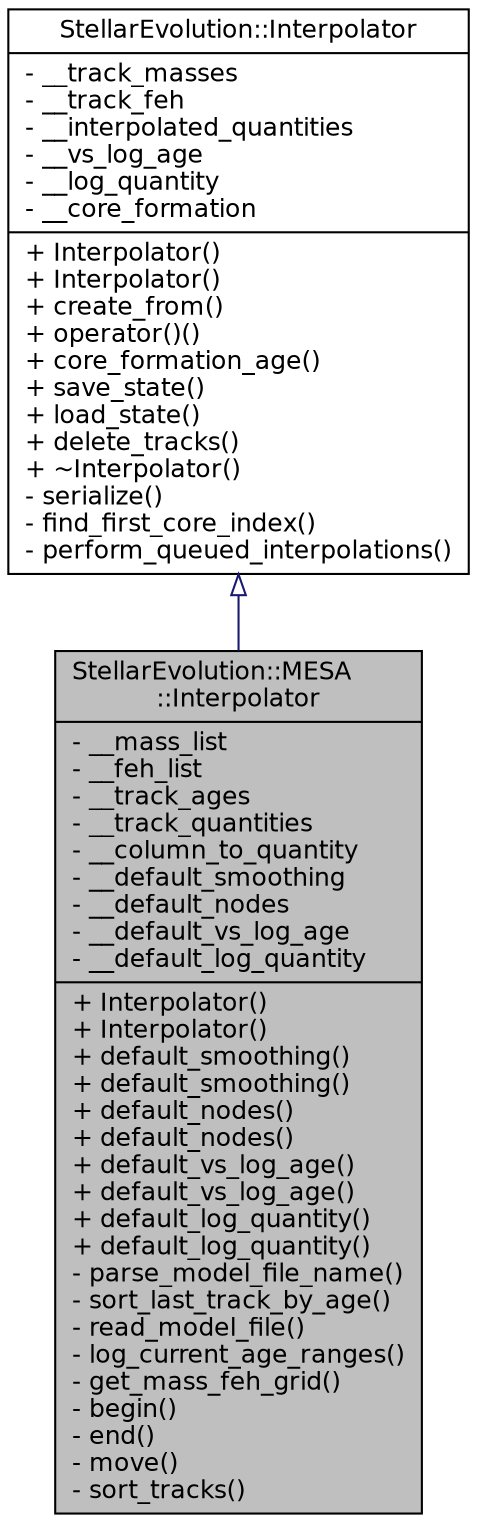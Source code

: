digraph "StellarEvolution::MESA::Interpolator"
{
 // INTERACTIVE_SVG=YES
  edge [fontname="Helvetica",fontsize="12",labelfontname="Helvetica",labelfontsize="12"];
  node [fontname="Helvetica",fontsize="12",shape=record];
  Node2 [label="{StellarEvolution::MESA\l::Interpolator\n|- __mass_list\l- __feh_list\l- __track_ages\l- __track_quantities\l- __column_to_quantity\l- __default_smoothing\l- __default_nodes\l- __default_vs_log_age\l- __default_log_quantity\l|+ Interpolator()\l+ Interpolator()\l+ default_smoothing()\l+ default_smoothing()\l+ default_nodes()\l+ default_nodes()\l+ default_vs_log_age()\l+ default_vs_log_age()\l+ default_log_quantity()\l+ default_log_quantity()\l- parse_model_file_name()\l- sort_last_track_by_age()\l- read_model_file()\l- log_current_age_ranges()\l- get_mass_feh_grid()\l- begin()\l- end()\l- move()\l- sort_tracks()\l}",height=0.2,width=0.4,color="black", fillcolor="grey75", style="filled", fontcolor="black"];
  Node3 -> Node2 [dir="back",color="midnightblue",fontsize="12",style="solid",arrowtail="onormal",fontname="Helvetica"];
  Node3 [label="{StellarEvolution::Interpolator\n|- __track_masses\l- __track_feh\l- __interpolated_quantities\l- __vs_log_age\l- __log_quantity\l- __core_formation\l|+ Interpolator()\l+ Interpolator()\l+ create_from()\l+ operator()()\l+ core_formation_age()\l+ save_state()\l+ load_state()\l+ delete_tracks()\l+ ~Interpolator()\l- serialize()\l- find_first_core_index()\l- perform_queued_interpolations()\l}",height=0.2,width=0.4,color="black", fillcolor="white", style="filled",URL="$classStellarEvolution_1_1Interpolator.html",tooltip="A class that interpolates among stellar evolution tracks. "];
}
